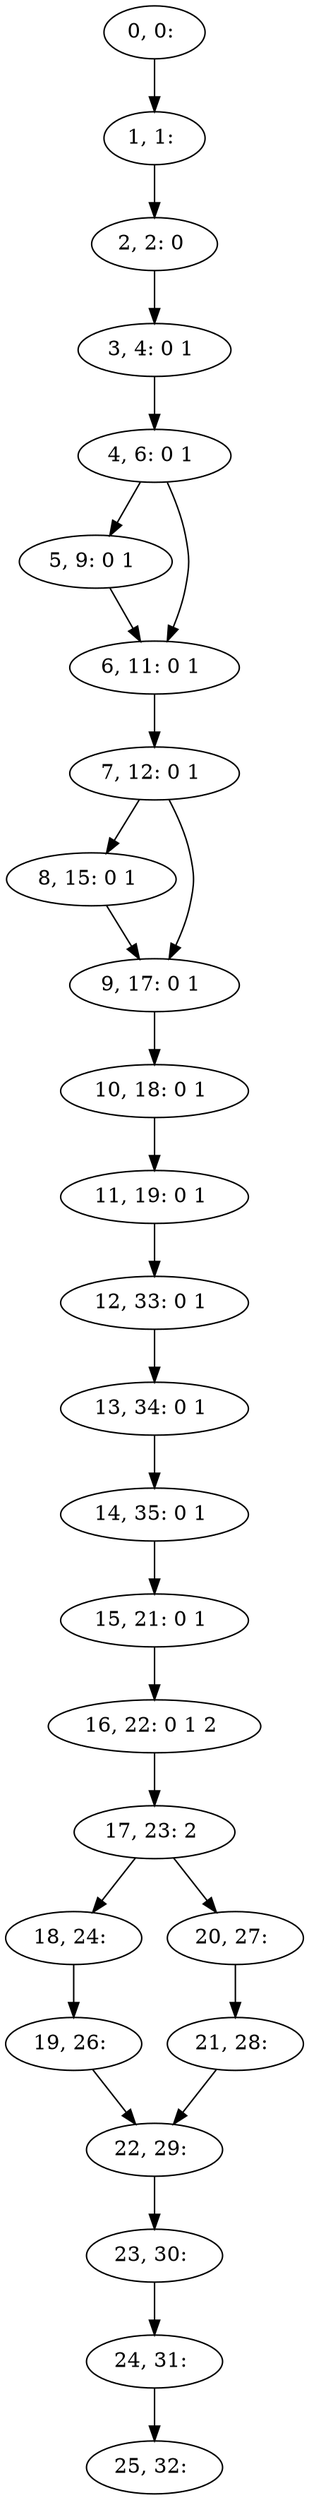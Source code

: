 digraph G {
0[label="0, 0: "];
1[label="1, 1: "];
2[label="2, 2: 0 "];
3[label="3, 4: 0 1 "];
4[label="4, 6: 0 1 "];
5[label="5, 9: 0 1 "];
6[label="6, 11: 0 1 "];
7[label="7, 12: 0 1 "];
8[label="8, 15: 0 1 "];
9[label="9, 17: 0 1 "];
10[label="10, 18: 0 1 "];
11[label="11, 19: 0 1 "];
12[label="12, 33: 0 1 "];
13[label="13, 34: 0 1 "];
14[label="14, 35: 0 1 "];
15[label="15, 21: 0 1 "];
16[label="16, 22: 0 1 2 "];
17[label="17, 23: 2 "];
18[label="18, 24: "];
19[label="19, 26: "];
20[label="20, 27: "];
21[label="21, 28: "];
22[label="22, 29: "];
23[label="23, 30: "];
24[label="24, 31: "];
25[label="25, 32: "];
0->1 ;
1->2 ;
2->3 ;
3->4 ;
4->5 ;
4->6 ;
5->6 ;
6->7 ;
7->8 ;
7->9 ;
8->9 ;
9->10 ;
10->11 ;
11->12 ;
12->13 ;
13->14 ;
14->15 ;
15->16 ;
16->17 ;
17->18 ;
17->20 ;
18->19 ;
19->22 ;
20->21 ;
21->22 ;
22->23 ;
23->24 ;
24->25 ;
}
